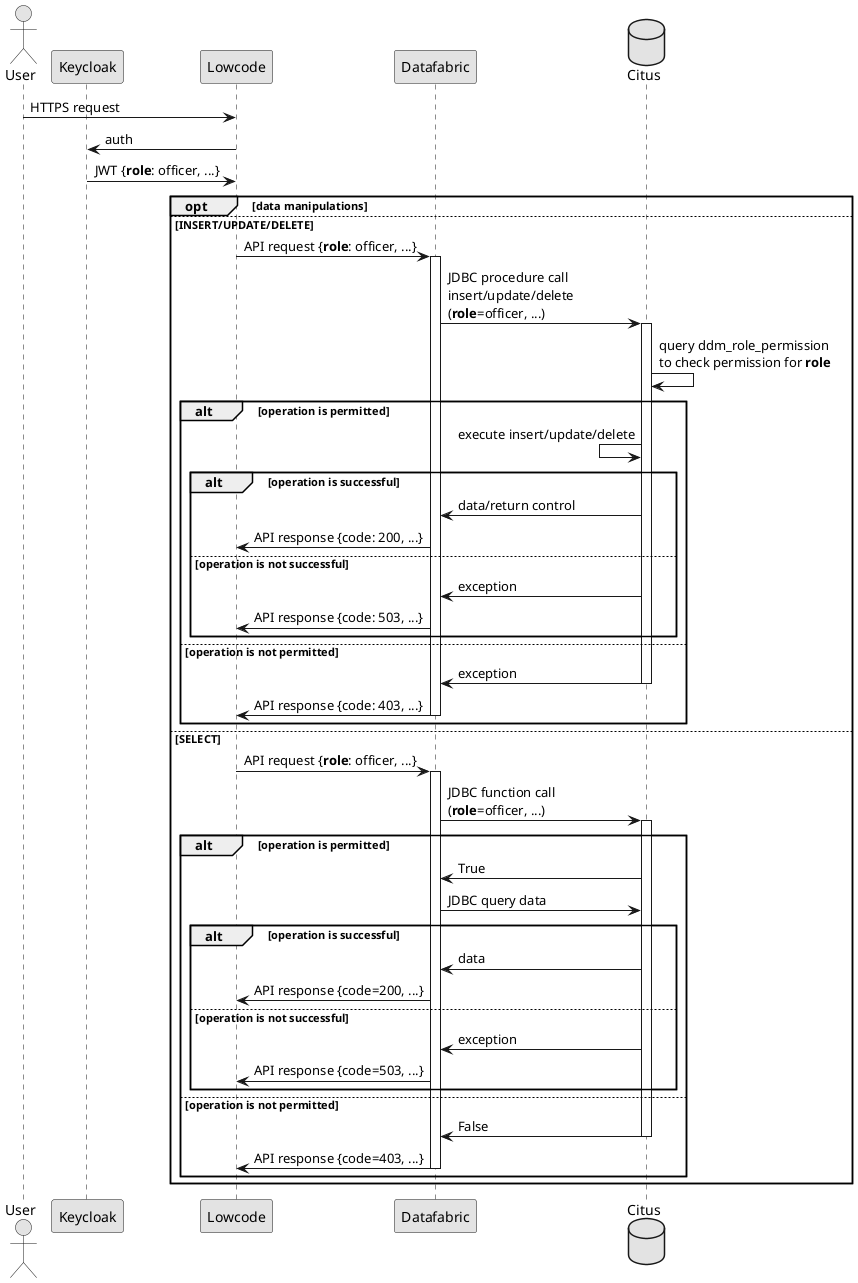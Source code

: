 @startuml
skinparam monochrome true
'skinparam backgroundColor #aaaaaa

Actor User
participant Keycloak
User -> Lowcode: HTTPS request
Keycloak <- Lowcode: auth
Keycloak -> Lowcode: JWT {**role**: officer, ...}
opt data manipulations
else INSERT/UPDATE/DELETE
    Lowcode -> Datafabric++: API request {**role**: officer, ...}
    database Citus
    Datafabric -> Citus++: JDBC procedure call\ninsert/update/delete\n(**role**=officer, ...)
    Citus -> Citus: query ddm_role_permission\nto check permission for **role**

    alt operation is permitted
        Citus <- Citus: execute insert/update/delete
        alt operation is successful
            Datafabric <- Citus: data/return control
            Lowcode <- Datafabric: API response {code: 200, ...}
        else operation is not successful
            Datafabric <- Citus: exception
            Lowcode <- Datafabric: API response {code: 503, ...}
        end
    else operation is not permitted
        Datafabric <- Citus--: exception
        Lowcode <- Datafabric--: API response {code: 403, ...}
    end
else SELECT
    Lowcode -> Datafabric++:API request {**role**: officer, ...}
    Datafabric -> Citus++: JDBC function call\n(**role**=officer, ...)
    alt operation is permitted
        Datafabric <- Citus: True
        Datafabric -> Citus: JDBC query data
        alt operation is successful
            Datafabric <- Citus: data
            Lowcode <- Datafabric: API response {code=200, ...}
        else operation is not successful
            Datafabric <- Citus: exception
            Lowcode <- Datafabric: API response {code=503, ...}
        end
    else operation is not permitted
        Datafabric <- Citus--: False
        Lowcode <- Datafabric--: API response {code=403, ...}

    end
end


@enduml